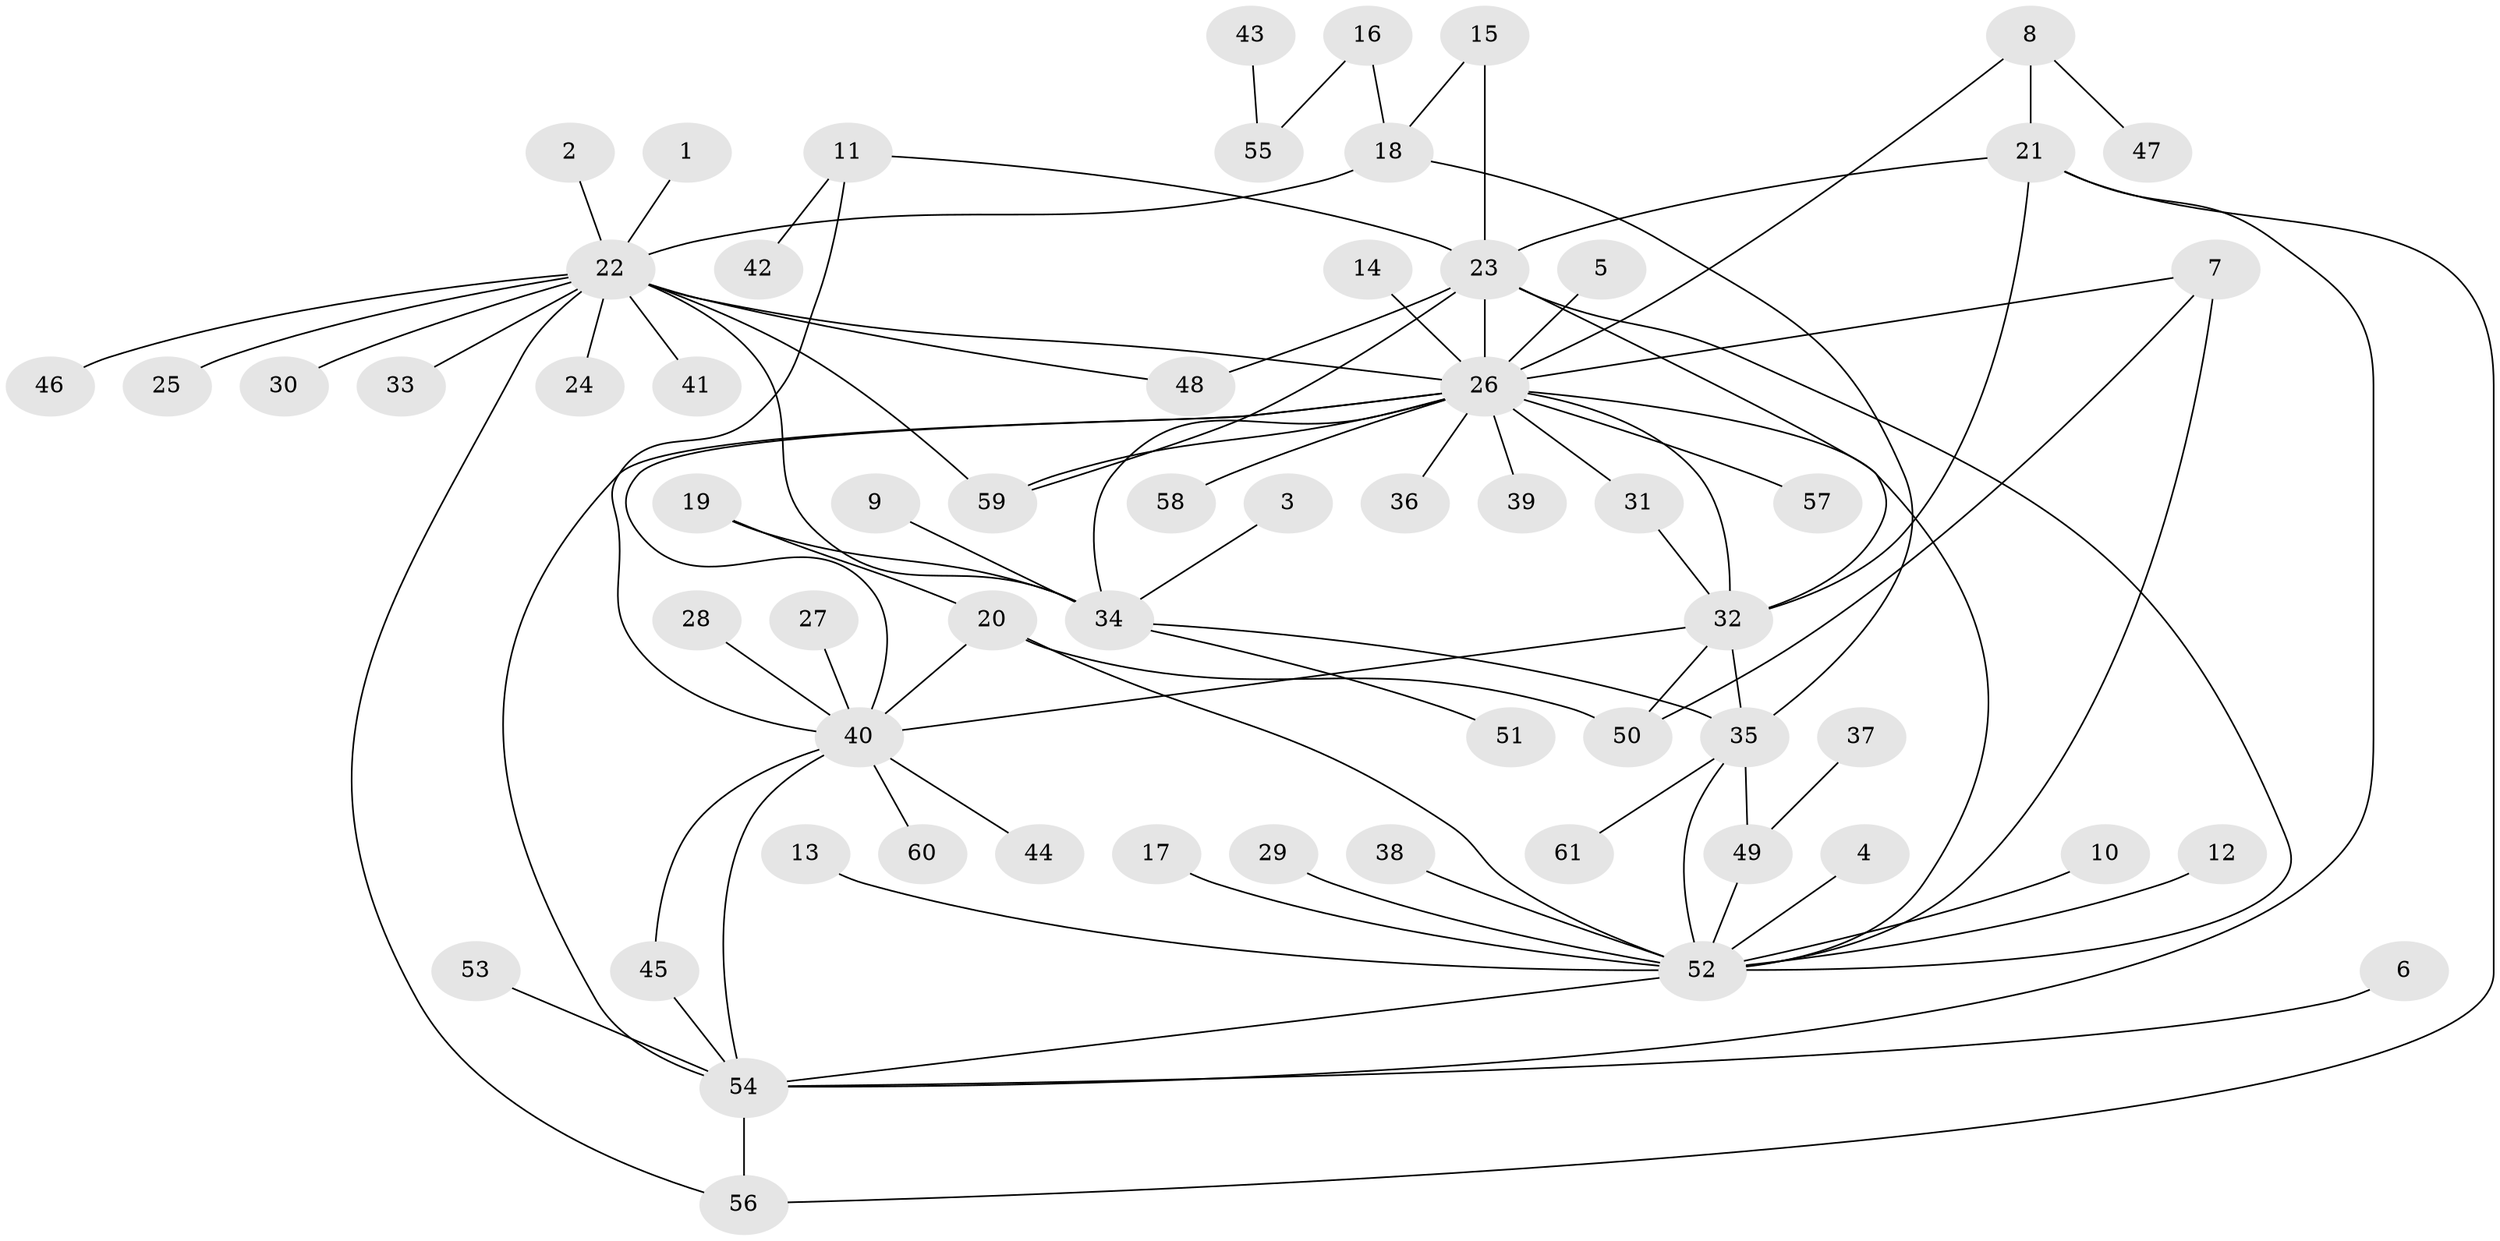 // original degree distribution, {17: 0.008264462809917356, 1: 0.5041322314049587, 10: 0.01652892561983471, 21: 0.008264462809917356, 11: 0.008264462809917356, 12: 0.008264462809917356, 4: 0.04132231404958678, 2: 0.2727272727272727, 3: 0.09090909090909091, 18: 0.008264462809917356, 6: 0.01652892561983471, 5: 0.008264462809917356, 8: 0.008264462809917356}
// Generated by graph-tools (version 1.1) at 2025/01/03/09/25 03:01:43]
// undirected, 61 vertices, 87 edges
graph export_dot {
graph [start="1"]
  node [color=gray90,style=filled];
  1;
  2;
  3;
  4;
  5;
  6;
  7;
  8;
  9;
  10;
  11;
  12;
  13;
  14;
  15;
  16;
  17;
  18;
  19;
  20;
  21;
  22;
  23;
  24;
  25;
  26;
  27;
  28;
  29;
  30;
  31;
  32;
  33;
  34;
  35;
  36;
  37;
  38;
  39;
  40;
  41;
  42;
  43;
  44;
  45;
  46;
  47;
  48;
  49;
  50;
  51;
  52;
  53;
  54;
  55;
  56;
  57;
  58;
  59;
  60;
  61;
  1 -- 22 [weight=1.0];
  2 -- 22 [weight=1.0];
  3 -- 34 [weight=1.0];
  4 -- 52 [weight=1.0];
  5 -- 26 [weight=1.0];
  6 -- 54 [weight=1.0];
  7 -- 26 [weight=1.0];
  7 -- 50 [weight=1.0];
  7 -- 52 [weight=1.0];
  8 -- 21 [weight=1.0];
  8 -- 26 [weight=1.0];
  8 -- 47 [weight=1.0];
  9 -- 34 [weight=1.0];
  10 -- 52 [weight=1.0];
  11 -- 23 [weight=1.0];
  11 -- 40 [weight=1.0];
  11 -- 42 [weight=1.0];
  12 -- 52 [weight=1.0];
  13 -- 52 [weight=1.0];
  14 -- 26 [weight=1.0];
  15 -- 18 [weight=1.0];
  15 -- 23 [weight=1.0];
  16 -- 18 [weight=1.0];
  16 -- 55 [weight=1.0];
  17 -- 52 [weight=1.0];
  18 -- 22 [weight=1.0];
  18 -- 35 [weight=1.0];
  19 -- 20 [weight=1.0];
  19 -- 34 [weight=1.0];
  20 -- 40 [weight=1.0];
  20 -- 50 [weight=1.0];
  20 -- 52 [weight=1.0];
  21 -- 23 [weight=1.0];
  21 -- 32 [weight=1.0];
  21 -- 54 [weight=1.0];
  21 -- 56 [weight=1.0];
  22 -- 24 [weight=1.0];
  22 -- 25 [weight=1.0];
  22 -- 26 [weight=1.0];
  22 -- 30 [weight=1.0];
  22 -- 33 [weight=1.0];
  22 -- 34 [weight=1.0];
  22 -- 41 [weight=1.0];
  22 -- 46 [weight=1.0];
  22 -- 48 [weight=1.0];
  22 -- 56 [weight=1.0];
  22 -- 59 [weight=1.0];
  23 -- 26 [weight=1.0];
  23 -- 32 [weight=1.0];
  23 -- 48 [weight=1.0];
  23 -- 52 [weight=1.0];
  23 -- 59 [weight=1.0];
  26 -- 31 [weight=1.0];
  26 -- 32 [weight=1.0];
  26 -- 34 [weight=1.0];
  26 -- 36 [weight=1.0];
  26 -- 39 [weight=1.0];
  26 -- 40 [weight=1.0];
  26 -- 52 [weight=1.0];
  26 -- 54 [weight=1.0];
  26 -- 57 [weight=1.0];
  26 -- 58 [weight=1.0];
  26 -- 59 [weight=1.0];
  27 -- 40 [weight=1.0];
  28 -- 40 [weight=1.0];
  29 -- 52 [weight=1.0];
  31 -- 32 [weight=1.0];
  32 -- 35 [weight=1.0];
  32 -- 40 [weight=1.0];
  32 -- 50 [weight=1.0];
  34 -- 35 [weight=1.0];
  34 -- 51 [weight=1.0];
  35 -- 49 [weight=1.0];
  35 -- 52 [weight=1.0];
  35 -- 61 [weight=1.0];
  37 -- 49 [weight=1.0];
  38 -- 52 [weight=1.0];
  40 -- 44 [weight=1.0];
  40 -- 45 [weight=1.0];
  40 -- 54 [weight=1.0];
  40 -- 60 [weight=1.0];
  43 -- 55 [weight=1.0];
  45 -- 54 [weight=1.0];
  49 -- 52 [weight=1.0];
  52 -- 54 [weight=1.0];
  53 -- 54 [weight=1.0];
  54 -- 56 [weight=1.0];
}
